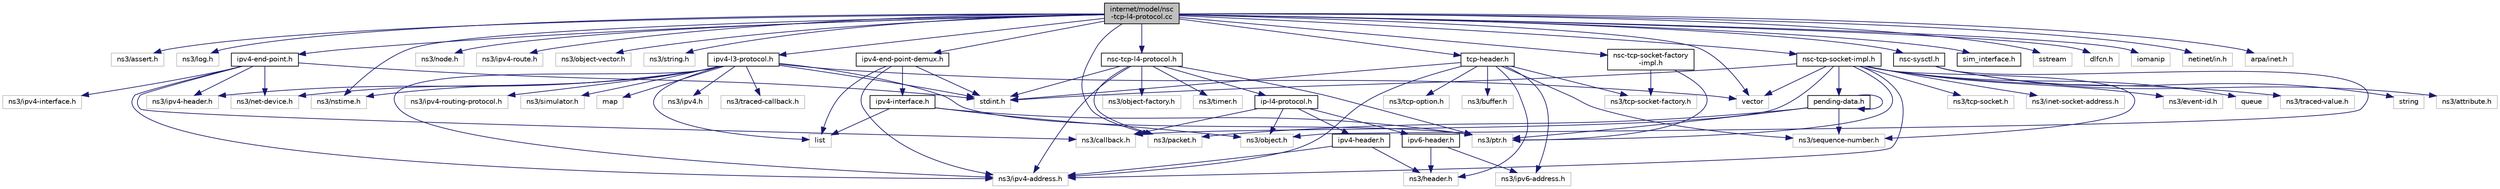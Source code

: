 digraph "internet/model/nsc-tcp-l4-protocol.cc"
{
  edge [fontname="Helvetica",fontsize="10",labelfontname="Helvetica",labelfontsize="10"];
  node [fontname="Helvetica",fontsize="10",shape=record];
  Node1 [label="internet/model/nsc\l-tcp-l4-protocol.cc",height=0.2,width=0.4,color="black", fillcolor="grey75", style="filled", fontcolor="black"];
  Node1 -> Node2 [color="midnightblue",fontsize="10",style="solid"];
  Node2 [label="ns3/assert.h",height=0.2,width=0.4,color="grey75", fillcolor="white", style="filled"];
  Node1 -> Node3 [color="midnightblue",fontsize="10",style="solid"];
  Node3 [label="ns3/log.h",height=0.2,width=0.4,color="grey75", fillcolor="white", style="filled"];
  Node1 -> Node4 [color="midnightblue",fontsize="10",style="solid"];
  Node4 [label="ns3/nstime.h",height=0.2,width=0.4,color="grey75", fillcolor="white", style="filled"];
  Node1 -> Node5 [color="midnightblue",fontsize="10",style="solid"];
  Node5 [label="ns3/packet.h",height=0.2,width=0.4,color="grey75", fillcolor="white", style="filled"];
  Node1 -> Node6 [color="midnightblue",fontsize="10",style="solid"];
  Node6 [label="ns3/node.h",height=0.2,width=0.4,color="grey75", fillcolor="white", style="filled"];
  Node1 -> Node7 [color="midnightblue",fontsize="10",style="solid"];
  Node7 [label="ns3/ipv4-route.h",height=0.2,width=0.4,color="grey75", fillcolor="white", style="filled"];
  Node1 -> Node8 [color="midnightblue",fontsize="10",style="solid"];
  Node8 [label="ns3/object-vector.h",height=0.2,width=0.4,color="grey75", fillcolor="white", style="filled"];
  Node1 -> Node9 [color="midnightblue",fontsize="10",style="solid"];
  Node9 [label="ns3/string.h",height=0.2,width=0.4,color="grey75", fillcolor="white", style="filled"];
  Node1 -> Node10 [color="midnightblue",fontsize="10",style="solid"];
  Node10 [label="tcp-header.h",height=0.2,width=0.4,color="black", fillcolor="white", style="filled",URL="$d0/df9/tcp-header_8h.html"];
  Node10 -> Node11 [color="midnightblue",fontsize="10",style="solid"];
  Node11 [label="stdint.h",height=0.2,width=0.4,color="grey75", fillcolor="white", style="filled"];
  Node10 -> Node12 [color="midnightblue",fontsize="10",style="solid"];
  Node12 [label="ns3/header.h",height=0.2,width=0.4,color="grey75", fillcolor="white", style="filled"];
  Node10 -> Node13 [color="midnightblue",fontsize="10",style="solid"];
  Node13 [label="ns3/tcp-option.h",height=0.2,width=0.4,color="grey75", fillcolor="white", style="filled"];
  Node10 -> Node14 [color="midnightblue",fontsize="10",style="solid"];
  Node14 [label="ns3/buffer.h",height=0.2,width=0.4,color="grey75", fillcolor="white", style="filled"];
  Node10 -> Node15 [color="midnightblue",fontsize="10",style="solid"];
  Node15 [label="ns3/tcp-socket-factory.h",height=0.2,width=0.4,color="grey75", fillcolor="white", style="filled"];
  Node10 -> Node16 [color="midnightblue",fontsize="10",style="solid"];
  Node16 [label="ns3/ipv4-address.h",height=0.2,width=0.4,color="grey75", fillcolor="white", style="filled"];
  Node10 -> Node17 [color="midnightblue",fontsize="10",style="solid"];
  Node17 [label="ns3/ipv6-address.h",height=0.2,width=0.4,color="grey75", fillcolor="white", style="filled"];
  Node10 -> Node18 [color="midnightblue",fontsize="10",style="solid"];
  Node18 [label="ns3/sequence-number.h",height=0.2,width=0.4,color="grey75", fillcolor="white", style="filled"];
  Node1 -> Node19 [color="midnightblue",fontsize="10",style="solid"];
  Node19 [label="ipv4-end-point-demux.h",height=0.2,width=0.4,color="black", fillcolor="white", style="filled",URL="$d4/de9/ipv4-end-point-demux_8h.html"];
  Node19 -> Node11 [color="midnightblue",fontsize="10",style="solid"];
  Node19 -> Node20 [color="midnightblue",fontsize="10",style="solid"];
  Node20 [label="list",height=0.2,width=0.4,color="grey75", fillcolor="white", style="filled"];
  Node19 -> Node16 [color="midnightblue",fontsize="10",style="solid"];
  Node19 -> Node21 [color="midnightblue",fontsize="10",style="solid"];
  Node21 [label="ipv4-interface.h",height=0.2,width=0.4,color="black", fillcolor="white", style="filled",URL="$d5/d33/ipv4-interface_8h.html"];
  Node21 -> Node20 [color="midnightblue",fontsize="10",style="solid"];
  Node21 -> Node22 [color="midnightblue",fontsize="10",style="solid"];
  Node22 [label="ns3/ptr.h",height=0.2,width=0.4,color="grey75", fillcolor="white", style="filled"];
  Node21 -> Node23 [color="midnightblue",fontsize="10",style="solid"];
  Node23 [label="ns3/object.h",height=0.2,width=0.4,color="grey75", fillcolor="white", style="filled"];
  Node1 -> Node24 [color="midnightblue",fontsize="10",style="solid"];
  Node24 [label="ipv4-end-point.h",height=0.2,width=0.4,color="black", fillcolor="white", style="filled",URL="$d3/d19/ipv4-end-point_8h.html"];
  Node24 -> Node11 [color="midnightblue",fontsize="10",style="solid"];
  Node24 -> Node16 [color="midnightblue",fontsize="10",style="solid"];
  Node24 -> Node25 [color="midnightblue",fontsize="10",style="solid"];
  Node25 [label="ns3/callback.h",height=0.2,width=0.4,color="grey75", fillcolor="white", style="filled"];
  Node24 -> Node26 [color="midnightblue",fontsize="10",style="solid"];
  Node26 [label="ns3/net-device.h",height=0.2,width=0.4,color="grey75", fillcolor="white", style="filled"];
  Node24 -> Node27 [color="midnightblue",fontsize="10",style="solid"];
  Node27 [label="ns3/ipv4-header.h",height=0.2,width=0.4,color="grey75", fillcolor="white", style="filled"];
  Node24 -> Node28 [color="midnightblue",fontsize="10",style="solid"];
  Node28 [label="ns3/ipv4-interface.h",height=0.2,width=0.4,color="grey75", fillcolor="white", style="filled"];
  Node1 -> Node29 [color="midnightblue",fontsize="10",style="solid"];
  Node29 [label="ipv4-l3-protocol.h",height=0.2,width=0.4,color="black", fillcolor="white", style="filled",URL="$dc/d06/ipv4-l3-protocol_8h.html"];
  Node29 -> Node20 [color="midnightblue",fontsize="10",style="solid"];
  Node29 -> Node30 [color="midnightblue",fontsize="10",style="solid"];
  Node30 [label="map",height=0.2,width=0.4,color="grey75", fillcolor="white", style="filled"];
  Node29 -> Node31 [color="midnightblue",fontsize="10",style="solid"];
  Node31 [label="vector",height=0.2,width=0.4,color="grey75", fillcolor="white", style="filled"];
  Node29 -> Node11 [color="midnightblue",fontsize="10",style="solid"];
  Node29 -> Node16 [color="midnightblue",fontsize="10",style="solid"];
  Node29 -> Node22 [color="midnightblue",fontsize="10",style="solid"];
  Node29 -> Node26 [color="midnightblue",fontsize="10",style="solid"];
  Node29 -> Node32 [color="midnightblue",fontsize="10",style="solid"];
  Node32 [label="ns3/ipv4.h",height=0.2,width=0.4,color="grey75", fillcolor="white", style="filled"];
  Node29 -> Node33 [color="midnightblue",fontsize="10",style="solid"];
  Node33 [label="ns3/traced-callback.h",height=0.2,width=0.4,color="grey75", fillcolor="white", style="filled"];
  Node29 -> Node27 [color="midnightblue",fontsize="10",style="solid"];
  Node29 -> Node34 [color="midnightblue",fontsize="10",style="solid"];
  Node34 [label="ns3/ipv4-routing-protocol.h",height=0.2,width=0.4,color="grey75", fillcolor="white", style="filled"];
  Node29 -> Node4 [color="midnightblue",fontsize="10",style="solid"];
  Node29 -> Node35 [color="midnightblue",fontsize="10",style="solid"];
  Node35 [label="ns3/simulator.h",height=0.2,width=0.4,color="grey75", fillcolor="white", style="filled"];
  Node1 -> Node36 [color="midnightblue",fontsize="10",style="solid"];
  Node36 [label="nsc-tcp-l4-protocol.h",height=0.2,width=0.4,color="black", fillcolor="white", style="filled",URL="$df/d55/nsc-tcp-l4-protocol_8h.html"];
  Node36 -> Node11 [color="midnightblue",fontsize="10",style="solid"];
  Node36 -> Node5 [color="midnightblue",fontsize="10",style="solid"];
  Node36 -> Node16 [color="midnightblue",fontsize="10",style="solid"];
  Node36 -> Node22 [color="midnightblue",fontsize="10",style="solid"];
  Node36 -> Node37 [color="midnightblue",fontsize="10",style="solid"];
  Node37 [label="ns3/object-factory.h",height=0.2,width=0.4,color="grey75", fillcolor="white", style="filled"];
  Node36 -> Node38 [color="midnightblue",fontsize="10",style="solid"];
  Node38 [label="ns3/timer.h",height=0.2,width=0.4,color="grey75", fillcolor="white", style="filled"];
  Node36 -> Node39 [color="midnightblue",fontsize="10",style="solid"];
  Node39 [label="ip-l4-protocol.h",height=0.2,width=0.4,color="black", fillcolor="white", style="filled",URL="$d0/d92/ip-l4-protocol_8h.html"];
  Node39 -> Node23 [color="midnightblue",fontsize="10",style="solid"];
  Node39 -> Node25 [color="midnightblue",fontsize="10",style="solid"];
  Node39 -> Node40 [color="midnightblue",fontsize="10",style="solid"];
  Node40 [label="ipv4-header.h",height=0.2,width=0.4,color="black", fillcolor="white", style="filled",URL="$d5/db1/ipv4-header_8h.html"];
  Node40 -> Node12 [color="midnightblue",fontsize="10",style="solid"];
  Node40 -> Node16 [color="midnightblue",fontsize="10",style="solid"];
  Node39 -> Node41 [color="midnightblue",fontsize="10",style="solid"];
  Node41 [label="ipv6-header.h",height=0.2,width=0.4,color="black", fillcolor="white", style="filled",URL="$d6/d9f/ipv6-header_8h.html"];
  Node41 -> Node12 [color="midnightblue",fontsize="10",style="solid"];
  Node41 -> Node17 [color="midnightblue",fontsize="10",style="solid"];
  Node1 -> Node42 [color="midnightblue",fontsize="10",style="solid"];
  Node42 [label="nsc-tcp-socket-impl.h",height=0.2,width=0.4,color="black", fillcolor="white", style="filled",URL="$d2/dad/nsc-tcp-socket-impl_8h.html"];
  Node42 -> Node11 [color="midnightblue",fontsize="10",style="solid"];
  Node42 -> Node43 [color="midnightblue",fontsize="10",style="solid"];
  Node43 [label="queue",height=0.2,width=0.4,color="grey75", fillcolor="white", style="filled"];
  Node42 -> Node31 [color="midnightblue",fontsize="10",style="solid"];
  Node42 -> Node25 [color="midnightblue",fontsize="10",style="solid"];
  Node42 -> Node44 [color="midnightblue",fontsize="10",style="solid"];
  Node44 [label="ns3/traced-value.h",height=0.2,width=0.4,color="grey75", fillcolor="white", style="filled"];
  Node42 -> Node45 [color="midnightblue",fontsize="10",style="solid"];
  Node45 [label="ns3/tcp-socket.h",height=0.2,width=0.4,color="grey75", fillcolor="white", style="filled"];
  Node42 -> Node22 [color="midnightblue",fontsize="10",style="solid"];
  Node42 -> Node16 [color="midnightblue",fontsize="10",style="solid"];
  Node42 -> Node46 [color="midnightblue",fontsize="10",style="solid"];
  Node46 [label="ns3/inet-socket-address.h",height=0.2,width=0.4,color="grey75", fillcolor="white", style="filled"];
  Node42 -> Node47 [color="midnightblue",fontsize="10",style="solid"];
  Node47 [label="ns3/event-id.h",height=0.2,width=0.4,color="grey75", fillcolor="white", style="filled"];
  Node42 -> Node48 [color="midnightblue",fontsize="10",style="solid"];
  Node48 [label="pending-data.h",height=0.2,width=0.4,color="black", fillcolor="white", style="filled",URL="$d5/de0/pending-data_8h.html"];
  Node48 -> Node5 [color="midnightblue",fontsize="10",style="solid"];
  Node48 -> Node48 [color="midnightblue",fontsize="10",style="solid"];
  Node48 -> Node18 [color="midnightblue",fontsize="10",style="solid"];
  Node48 -> Node22 [color="midnightblue",fontsize="10",style="solid"];
  Node42 -> Node18 [color="midnightblue",fontsize="10",style="solid"];
  Node1 -> Node49 [color="midnightblue",fontsize="10",style="solid"];
  Node49 [label="nsc-sysctl.h",height=0.2,width=0.4,color="black", fillcolor="white", style="filled",URL="$d4/d4c/nsc-sysctl_8h.html"];
  Node49 -> Node50 [color="midnightblue",fontsize="10",style="solid"];
  Node50 [label="string",height=0.2,width=0.4,color="grey75", fillcolor="white", style="filled"];
  Node49 -> Node51 [color="midnightblue",fontsize="10",style="solid"];
  Node51 [label="ns3/attribute.h",height=0.2,width=0.4,color="grey75", fillcolor="white", style="filled"];
  Node49 -> Node23 [color="midnightblue",fontsize="10",style="solid"];
  Node1 -> Node52 [color="midnightblue",fontsize="10",style="solid"];
  Node52 [label="nsc-tcp-socket-factory\l-impl.h",height=0.2,width=0.4,color="black", fillcolor="white", style="filled",URL="$d9/d63/nsc-tcp-socket-factory-impl_8h.html"];
  Node52 -> Node15 [color="midnightblue",fontsize="10",style="solid"];
  Node52 -> Node22 [color="midnightblue",fontsize="10",style="solid"];
  Node1 -> Node53 [color="midnightblue",fontsize="10",style="solid"];
  Node53 [label="sim_interface.h",height=0.2,width=0.4,color="black", fillcolor="white", style="filled",URL="$d3/d69/sim__interface_8h.html"];
  Node1 -> Node31 [color="midnightblue",fontsize="10",style="solid"];
  Node1 -> Node54 [color="midnightblue",fontsize="10",style="solid"];
  Node54 [label="sstream",height=0.2,width=0.4,color="grey75", fillcolor="white", style="filled"];
  Node1 -> Node55 [color="midnightblue",fontsize="10",style="solid"];
  Node55 [label="dlfcn.h",height=0.2,width=0.4,color="grey75", fillcolor="white", style="filled"];
  Node1 -> Node56 [color="midnightblue",fontsize="10",style="solid"];
  Node56 [label="iomanip",height=0.2,width=0.4,color="grey75", fillcolor="white", style="filled"];
  Node1 -> Node57 [color="midnightblue",fontsize="10",style="solid"];
  Node57 [label="netinet/in.h",height=0.2,width=0.4,color="grey75", fillcolor="white", style="filled"];
  Node1 -> Node58 [color="midnightblue",fontsize="10",style="solid"];
  Node58 [label="arpa/inet.h",height=0.2,width=0.4,color="grey75", fillcolor="white", style="filled"];
}
